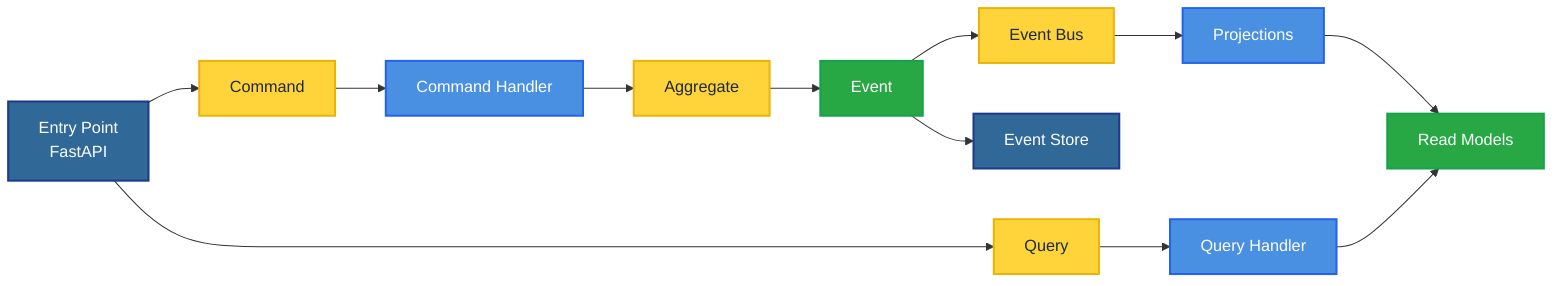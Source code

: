 graph LR
    A[Entry Point<br/>FastAPI] --> B[Command]
    A --> J[Query]

    B --> C[Command Handler]
    C --> D[Aggregate]
    D --> E[Event]
    E --> F[Event Store]
    E --> G[Event Bus]
    G --> I[Projections]
    I --> K[Read Models]

    J --> L[Query Handler]
    L --> K

    style A fill:#306998,stroke:#1e3a8a,stroke-width:2px,color:#ffffff
    style B fill:#FFD43B,stroke:#eab308,stroke-width:2px,color:#1f2937
    style C fill:#4A90E2,stroke:#2563eb,stroke-width:2px,color:#ffffff
    style D fill:#FFD43B,stroke:#eab308,stroke-width:2px,color:#1f2937
    style E fill:#28A745,stroke:#16a34a,stroke-width:2px,color:#ffffff
    style F fill:#306998,stroke:#1e3a8a,stroke-width:2px,color:#ffffff
    style G fill:#FFD43B,stroke:#eab308,stroke-width:2px,color:#1f2937
    style I fill:#4A90E2,stroke:#2563eb,stroke-width:2px,color:#ffffff
    style J fill:#FFD43B,stroke:#eab308,stroke-width:2px,color:#1f2937
    style K fill:#28A745,stroke:#16a34a,stroke-width:2px,color:#ffffff
    style L fill:#4A90E2,stroke:#2563eb,stroke-width:2px,color:#ffffff